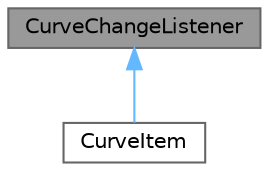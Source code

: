 digraph "CurveChangeListener"
{
 // LATEX_PDF_SIZE
  bgcolor="transparent";
  edge [fontname=Helvetica,fontsize=10,labelfontname=Helvetica,labelfontsize=10];
  node [fontname=Helvetica,fontsize=10,shape=box,height=0.2,width=0.4];
  Node1 [label="CurveChangeListener",height=0.2,width=0.4,color="gray40", fillcolor="grey60", style="filled", fontcolor="black",tooltip=" "];
  Node1 -> Node2 [dir="back",color="steelblue1",style="solid"];
  Node2 [label="CurveItem",height=0.2,width=0.4,color="gray40", fillcolor="white", style="filled",URL="$classCurveItem.html",tooltip="A QGraphicsObject that allows an implementation of the ItemPainterInterface to draw on a PlotSceneWid..."];
}
